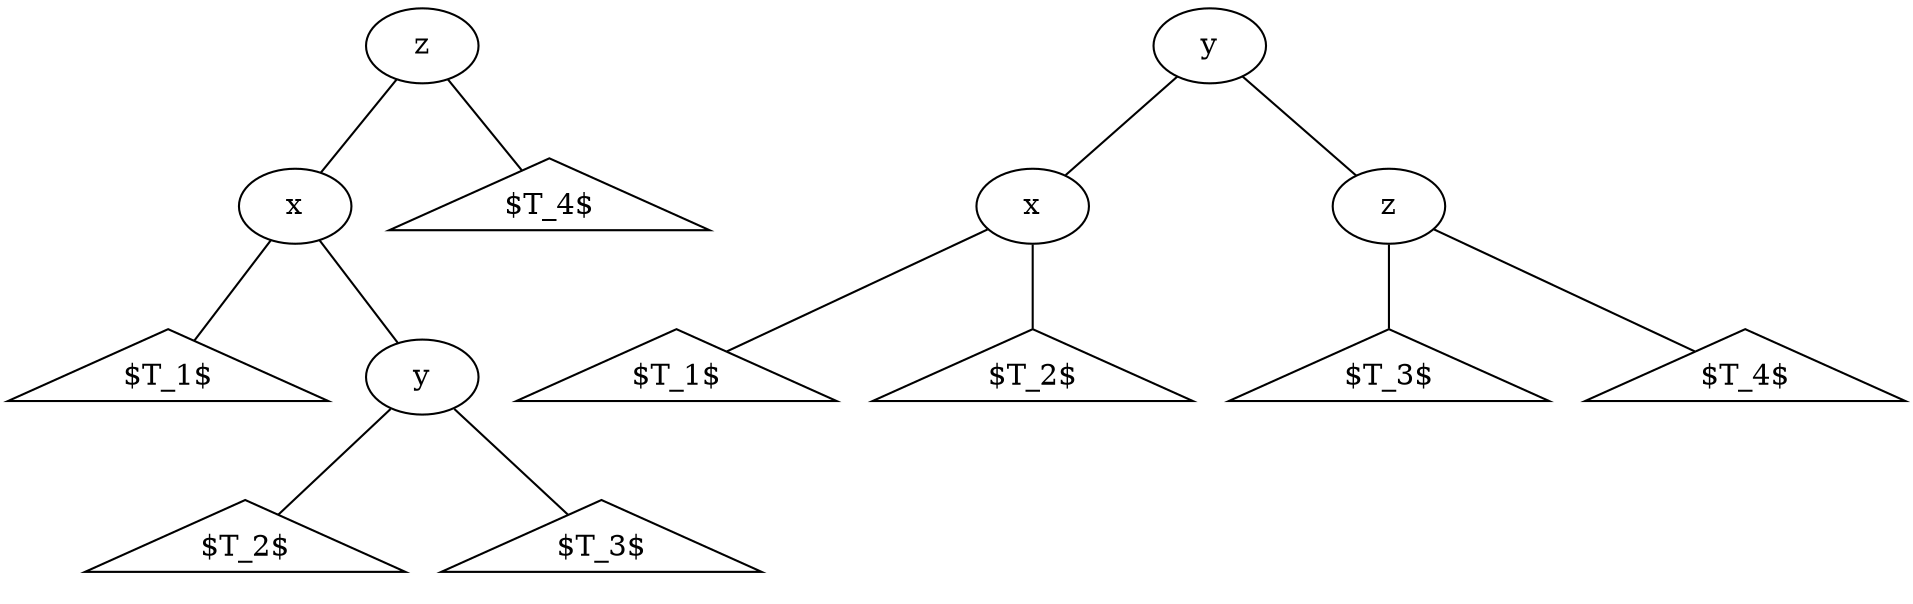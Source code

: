 digraph Vergleichsbaum1
	{
		rankdir = TB;
        { rank = same;
            Z [label="z"];
            YR [label="y"];
        };
        X [label="x"];
        T1 [label="$T_1$", shape=triangle];
        Y [label="y"];
        T2 [label="$T_2$", shape=triangle];
        T3 [label="$T_3$", shape=triangle];
        T4 [label="$T_4$", shape=triangle];
        
        XR [label="x"];
        ZR [label="z"];
        T1R [label="$T_1$", shape=triangle];
        T2R [label="$T_2$", shape=triangle];
        T3R [label="$T_3$", shape=triangle];
        T4R [label="$T_4$", shape=triangle];

		Z -> X [arrowhead=none, arrowtail=none];
		X -> T1 [arrowhead=none, arrowtail=none];
		X -> Y [arrowhead=none, arrowtail=none];
		Y -> T2 [arrowhead=none, arrowtail=none];
		Y -> T3 [arrowhead=none, arrowtail=none];
		Z -> T4 [arrowhead=none, arrowtail=none];

		YR -> XR [arrowhead=none, arrowtail=none];
		YR -> ZR [arrowhead=none, arrowtail=none];
		XR -> T1R [arrowhead=none, arrowtail=none];
		XR -> T2R [arrowhead=none, arrowtail=none];
		ZR -> T3R [arrowhead=none, arrowtail=none];
		ZR -> T4R [arrowhead=none, arrowtail=none];
	}

